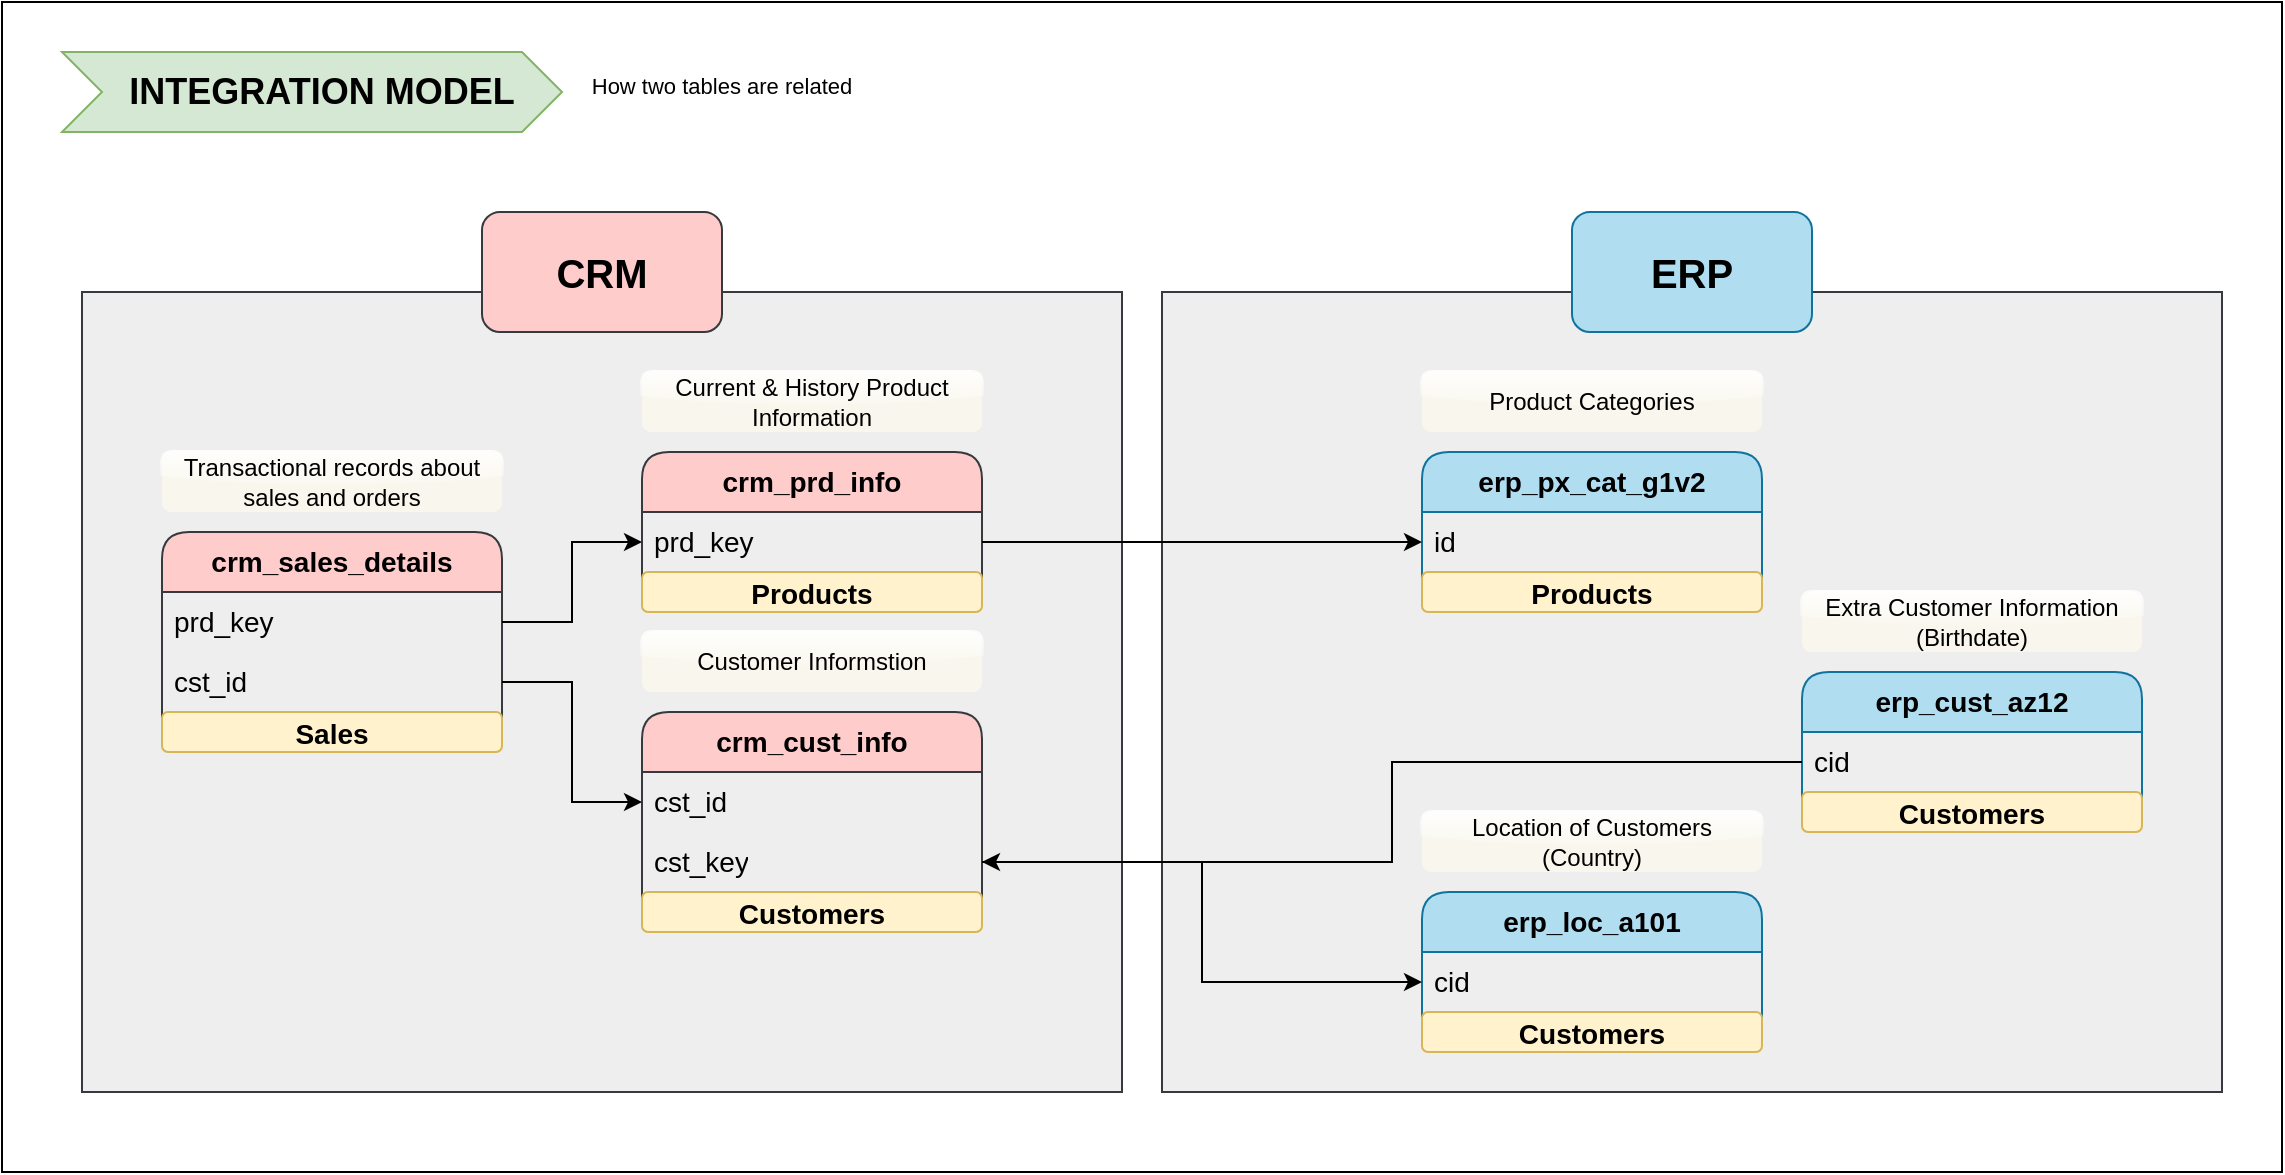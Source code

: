 <mxfile version="28.0.6">
  <diagram name="Page-1" id="_I9fZct2sAev_7LaQ4CM">
    <mxGraphModel dx="1231" dy="581" grid="1" gridSize="10" guides="1" tooltips="1" connect="1" arrows="1" fold="1" page="1" pageScale="1" pageWidth="1200" pageHeight="1920" math="0" shadow="0">
      <root>
        <mxCell id="0" />
        <mxCell id="1" parent="0" />
        <mxCell id="Ft-Jv2bdAWg3xhlpRPt0-1" value="" style="rounded=0;whiteSpace=wrap;html=1;" vertex="1" parent="1">
          <mxGeometry x="40" y="15" width="1140" height="585" as="geometry" />
        </mxCell>
        <mxCell id="xoIIDdaGF0mgVzuR2Qlp-13" value="" style="shape=step;perimeter=stepPerimeter;whiteSpace=wrap;html=1;fixedSize=1;fillColor=#d5e8d4;strokeColor=#82b366;" parent="1" vertex="1">
          <mxGeometry x="70" y="40" width="250" height="40" as="geometry" />
        </mxCell>
        <mxCell id="OrjkNM-9T2cvx1dsKVb5-52" value="" style="rounded=0;whiteSpace=wrap;html=1;fillColor=#eeeeee;strokeColor=#36393d;" parent="1" vertex="1">
          <mxGeometry x="620" y="160" width="530" height="400" as="geometry" />
        </mxCell>
        <mxCell id="OrjkNM-9T2cvx1dsKVb5-51" value="" style="rounded=0;whiteSpace=wrap;html=1;fillColor=#eeeeee;strokeColor=#36393d;" parent="1" vertex="1">
          <mxGeometry x="80" y="160" width="520" height="400" as="geometry" />
        </mxCell>
        <mxCell id="OrjkNM-9T2cvx1dsKVb5-13" value="crm_sales_details" style="swimlane;fontStyle=1;childLayout=stackLayout;horizontal=1;startSize=30;horizontalStack=0;resizeParent=1;resizeParentMax=0;resizeLast=0;collapsible=1;marginBottom=0;whiteSpace=wrap;html=1;rounded=1;fillColor=#ffcccc;strokeColor=#36393d;fontSize=14;" parent="1" vertex="1">
          <mxGeometry x="120" y="280" width="170" height="110" as="geometry" />
        </mxCell>
        <mxCell id="OrjkNM-9T2cvx1dsKVb5-14" value="prd_key" style="text;strokeColor=none;fillColor=none;align=left;verticalAlign=middle;spacingLeft=4;spacingRight=4;overflow=hidden;points=[[0,0.5],[1,0.5]];portConstraint=eastwest;rotatable=0;whiteSpace=wrap;html=1;fontSize=14;" parent="OrjkNM-9T2cvx1dsKVb5-13" vertex="1">
          <mxGeometry y="30" width="170" height="30" as="geometry" />
        </mxCell>
        <mxCell id="OrjkNM-9T2cvx1dsKVb5-15" value="cst_id" style="text;strokeColor=none;fillColor=none;align=left;verticalAlign=middle;spacingLeft=4;spacingRight=4;overflow=hidden;points=[[0,0.5],[1,0.5]];portConstraint=eastwest;rotatable=0;whiteSpace=wrap;html=1;fontSize=14;" parent="OrjkNM-9T2cvx1dsKVb5-13" vertex="1">
          <mxGeometry y="60" width="170" height="30" as="geometry" />
        </mxCell>
        <mxCell id="xoIIDdaGF0mgVzuR2Qlp-8" value="Sales" style="text;html=1;strokeColor=#d6b656;fillColor=#fff2cc;align=center;verticalAlign=middle;whiteSpace=wrap;overflow=hidden;rounded=1;fontSize=14;fontStyle=1" parent="OrjkNM-9T2cvx1dsKVb5-13" vertex="1">
          <mxGeometry y="90" width="170" height="20" as="geometry" />
        </mxCell>
        <mxCell id="OrjkNM-9T2cvx1dsKVb5-16" value="Transactional records about sales and orders" style="text;html=1;align=center;verticalAlign=middle;whiteSpace=wrap;rounded=1;fillColor=#f9f7ed;strokeColor=none;glass=1;" parent="1" vertex="1">
          <mxGeometry x="120" y="240" width="170" height="30" as="geometry" />
        </mxCell>
        <mxCell id="OrjkNM-9T2cvx1dsKVb5-17" value="crm_prd_info" style="swimlane;fontStyle=1;childLayout=stackLayout;horizontal=1;startSize=30;horizontalStack=0;resizeParent=1;resizeParentMax=0;resizeLast=0;collapsible=1;marginBottom=0;whiteSpace=wrap;html=1;rounded=1;fillColor=#ffcccc;strokeColor=#36393d;fontSize=14;" parent="1" vertex="1">
          <mxGeometry x="360" y="240" width="170" height="80" as="geometry" />
        </mxCell>
        <mxCell id="OrjkNM-9T2cvx1dsKVb5-18" value="prd_key" style="text;strokeColor=none;fillColor=none;align=left;verticalAlign=middle;spacingLeft=4;spacingRight=4;overflow=hidden;points=[[0,0.5],[1,0.5]];portConstraint=eastwest;rotatable=0;whiteSpace=wrap;html=1;fontSize=14;" parent="OrjkNM-9T2cvx1dsKVb5-17" vertex="1">
          <mxGeometry y="30" width="170" height="30" as="geometry" />
        </mxCell>
        <mxCell id="xoIIDdaGF0mgVzuR2Qlp-1" value="Products" style="text;html=1;strokeColor=#d6b656;fillColor=#fff2cc;align=center;verticalAlign=middle;whiteSpace=wrap;overflow=hidden;fontSize=14;fontStyle=1;rounded=1;" parent="OrjkNM-9T2cvx1dsKVb5-17" vertex="1">
          <mxGeometry y="60" width="170" height="20" as="geometry" />
        </mxCell>
        <mxCell id="OrjkNM-9T2cvx1dsKVb5-20" value="Current &amp;amp; History Product Information" style="text;html=1;align=center;verticalAlign=middle;whiteSpace=wrap;rounded=1;fillColor=#f9f7ed;strokeColor=none;glass=1;" parent="1" vertex="1">
          <mxGeometry x="360" y="200" width="170" height="30" as="geometry" />
        </mxCell>
        <mxCell id="OrjkNM-9T2cvx1dsKVb5-21" value="crm_cust_info" style="swimlane;fontStyle=1;childLayout=stackLayout;horizontal=1;startSize=30;horizontalStack=0;resizeParent=1;resizeParentMax=0;resizeLast=0;collapsible=1;marginBottom=0;whiteSpace=wrap;html=1;rounded=1;fillColor=#ffcccc;strokeColor=#36393d;fontSize=14;" parent="1" vertex="1">
          <mxGeometry x="360" y="370" width="170" height="110" as="geometry" />
        </mxCell>
        <mxCell id="OrjkNM-9T2cvx1dsKVb5-22" value="cst_id" style="text;strokeColor=none;fillColor=none;align=left;verticalAlign=middle;spacingLeft=4;spacingRight=4;overflow=hidden;points=[[0,0.5],[1,0.5]];portConstraint=eastwest;rotatable=0;whiteSpace=wrap;html=1;fontSize=14;" parent="OrjkNM-9T2cvx1dsKVb5-21" vertex="1">
          <mxGeometry y="30" width="170" height="30" as="geometry" />
        </mxCell>
        <mxCell id="OrjkNM-9T2cvx1dsKVb5-23" value="cst_key" style="text;strokeColor=none;fillColor=none;align=left;verticalAlign=middle;spacingLeft=4;spacingRight=4;overflow=hidden;points=[[0,0.5],[1,0.5]];portConstraint=eastwest;rotatable=0;whiteSpace=wrap;html=1;fontSize=14;" parent="OrjkNM-9T2cvx1dsKVb5-21" vertex="1">
          <mxGeometry y="60" width="170" height="30" as="geometry" />
        </mxCell>
        <mxCell id="xoIIDdaGF0mgVzuR2Qlp-7" value="Customers" style="text;html=1;strokeColor=#d6b656;fillColor=#fff2cc;align=center;verticalAlign=middle;whiteSpace=wrap;overflow=hidden;fontSize=14;fontStyle=1;rounded=1;" parent="OrjkNM-9T2cvx1dsKVb5-21" vertex="1">
          <mxGeometry y="90" width="170" height="20" as="geometry" />
        </mxCell>
        <mxCell id="OrjkNM-9T2cvx1dsKVb5-24" value="Customer Informstion" style="text;html=1;align=center;verticalAlign=middle;whiteSpace=wrap;rounded=1;fillColor=#f9f7ed;strokeColor=none;glass=1;" parent="1" vertex="1">
          <mxGeometry x="360" y="330" width="170" height="30" as="geometry" />
        </mxCell>
        <mxCell id="OrjkNM-9T2cvx1dsKVb5-25" value="" style="edgeStyle=orthogonalEdgeStyle;rounded=0;orthogonalLoop=1;jettySize=auto;html=1;" parent="1" source="OrjkNM-9T2cvx1dsKVb5-14" target="OrjkNM-9T2cvx1dsKVb5-18" edge="1">
          <mxGeometry relative="1" as="geometry">
            <mxPoint x="320" y="330" as="targetPoint" />
            <Array as="points">
              <mxPoint x="325" y="325" />
              <mxPoint x="325" y="285" />
            </Array>
          </mxGeometry>
        </mxCell>
        <mxCell id="OrjkNM-9T2cvx1dsKVb5-26" style="edgeStyle=orthogonalEdgeStyle;rounded=0;orthogonalLoop=1;jettySize=auto;html=1;entryX=0;entryY=0.5;entryDx=0;entryDy=0;" parent="1" source="OrjkNM-9T2cvx1dsKVb5-15" target="OrjkNM-9T2cvx1dsKVb5-22" edge="1">
          <mxGeometry relative="1" as="geometry" />
        </mxCell>
        <mxCell id="OrjkNM-9T2cvx1dsKVb5-33" value="erp_px_cat_g1v2" style="swimlane;fontStyle=1;childLayout=stackLayout;horizontal=1;startSize=30;horizontalStack=0;resizeParent=1;resizeParentMax=0;resizeLast=0;collapsible=1;marginBottom=0;whiteSpace=wrap;html=1;rounded=1;fillColor=#b1ddf0;strokeColor=#10739e;fontSize=14;align=center;" parent="1" vertex="1">
          <mxGeometry x="750" y="240" width="170" height="80" as="geometry" />
        </mxCell>
        <mxCell id="OrjkNM-9T2cvx1dsKVb5-34" value="id" style="text;strokeColor=none;fillColor=none;align=left;verticalAlign=middle;spacingLeft=4;spacingRight=4;overflow=hidden;points=[[0,0.5],[1,0.5]];portConstraint=eastwest;rotatable=0;whiteSpace=wrap;html=1;fontSize=14;" parent="OrjkNM-9T2cvx1dsKVb5-33" vertex="1">
          <mxGeometry y="30" width="170" height="30" as="geometry" />
        </mxCell>
        <mxCell id="xoIIDdaGF0mgVzuR2Qlp-4" value="Products" style="text;html=1;strokeColor=#d6b656;fillColor=#fff2cc;align=center;verticalAlign=middle;whiteSpace=wrap;overflow=hidden;fontSize=14;fontStyle=1;rounded=1;" parent="OrjkNM-9T2cvx1dsKVb5-33" vertex="1">
          <mxGeometry y="60" width="170" height="20" as="geometry" />
        </mxCell>
        <mxCell id="OrjkNM-9T2cvx1dsKVb5-35" value="Product Categories" style="text;html=1;align=center;verticalAlign=middle;whiteSpace=wrap;rounded=1;fillColor=#f9f7ed;strokeColor=none;glass=1;" parent="1" vertex="1">
          <mxGeometry x="750" y="200" width="170" height="30" as="geometry" />
        </mxCell>
        <mxCell id="OrjkNM-9T2cvx1dsKVb5-36" value="erp_cust_az12" style="swimlane;fontStyle=1;childLayout=stackLayout;horizontal=1;startSize=30;horizontalStack=0;resizeParent=1;resizeParentMax=0;resizeLast=0;collapsible=1;marginBottom=0;whiteSpace=wrap;html=1;rounded=1;fillColor=#b1ddf0;strokeColor=#10739e;fontSize=14;" parent="1" vertex="1">
          <mxGeometry x="940" y="350" width="170" height="80" as="geometry" />
        </mxCell>
        <mxCell id="OrjkNM-9T2cvx1dsKVb5-37" value="cid" style="text;strokeColor=none;fillColor=none;align=left;verticalAlign=middle;spacingLeft=4;spacingRight=4;overflow=hidden;points=[[0,0.5],[1,0.5]];portConstraint=eastwest;rotatable=0;whiteSpace=wrap;html=1;fontSize=14;" parent="OrjkNM-9T2cvx1dsKVb5-36" vertex="1">
          <mxGeometry y="30" width="170" height="30" as="geometry" />
        </mxCell>
        <mxCell id="xoIIDdaGF0mgVzuR2Qlp-5" value="Customers" style="text;html=1;strokeColor=#d6b656;fillColor=#fff2cc;align=center;verticalAlign=middle;whiteSpace=wrap;overflow=hidden;fontSize=14;fontStyle=1;rounded=1;" parent="OrjkNM-9T2cvx1dsKVb5-36" vertex="1">
          <mxGeometry y="60" width="170" height="20" as="geometry" />
        </mxCell>
        <mxCell id="OrjkNM-9T2cvx1dsKVb5-39" value="Extra Customer Information (Birthdate)" style="text;html=1;align=center;verticalAlign=middle;whiteSpace=wrap;rounded=1;fillColor=#f9f7ed;strokeColor=none;glass=1;" parent="1" vertex="1">
          <mxGeometry x="940" y="310" width="170" height="30" as="geometry" />
        </mxCell>
        <mxCell id="OrjkNM-9T2cvx1dsKVb5-45" style="edgeStyle=orthogonalEdgeStyle;rounded=0;orthogonalLoop=1;jettySize=auto;html=1;entryX=0;entryY=0.5;entryDx=0;entryDy=0;" parent="1" source="OrjkNM-9T2cvx1dsKVb5-18" target="OrjkNM-9T2cvx1dsKVb5-34" edge="1">
          <mxGeometry relative="1" as="geometry">
            <mxPoint x="560" y="285" as="targetPoint" />
          </mxGeometry>
        </mxCell>
        <mxCell id="OrjkNM-9T2cvx1dsKVb5-46" value="erp_loc_a101" style="swimlane;fontStyle=1;childLayout=stackLayout;horizontal=1;startSize=30;horizontalStack=0;resizeParent=1;resizeParentMax=0;resizeLast=0;collapsible=1;marginBottom=0;whiteSpace=wrap;html=1;rounded=1;fillColor=#b1ddf0;strokeColor=#10739e;fontSize=14;verticalAlign=middle;" parent="1" vertex="1">
          <mxGeometry x="750" y="460" width="170" height="80" as="geometry" />
        </mxCell>
        <mxCell id="OrjkNM-9T2cvx1dsKVb5-47" value="cid" style="text;strokeColor=none;fillColor=none;align=left;verticalAlign=middle;spacingLeft=4;spacingRight=4;overflow=hidden;points=[[0,0.5],[1,0.5]];portConstraint=eastwest;rotatable=0;whiteSpace=wrap;html=1;fontSize=14;" parent="OrjkNM-9T2cvx1dsKVb5-46" vertex="1">
          <mxGeometry y="30" width="170" height="30" as="geometry" />
        </mxCell>
        <mxCell id="xoIIDdaGF0mgVzuR2Qlp-6" value="Customers" style="text;html=1;strokeColor=#d6b656;fillColor=#fff2cc;align=center;verticalAlign=middle;whiteSpace=wrap;overflow=hidden;fontSize=14;fontStyle=1;rounded=1;" parent="OrjkNM-9T2cvx1dsKVb5-46" vertex="1">
          <mxGeometry y="60" width="170" height="20" as="geometry" />
        </mxCell>
        <mxCell id="OrjkNM-9T2cvx1dsKVb5-48" value="Location of Customers (Country)" style="text;html=1;align=center;verticalAlign=middle;whiteSpace=wrap;rounded=1;fillColor=#f9f7ed;strokeColor=none;glass=1;" parent="1" vertex="1">
          <mxGeometry x="750" y="420" width="170" height="30" as="geometry" />
        </mxCell>
        <mxCell id="OrjkNM-9T2cvx1dsKVb5-49" style="edgeStyle=orthogonalEdgeStyle;rounded=0;orthogonalLoop=1;jettySize=auto;html=1;entryX=0;entryY=0.5;entryDx=0;entryDy=0;" parent="1" source="OrjkNM-9T2cvx1dsKVb5-23" target="OrjkNM-9T2cvx1dsKVb5-47" edge="1">
          <mxGeometry relative="1" as="geometry" />
        </mxCell>
        <mxCell id="OrjkNM-9T2cvx1dsKVb5-50" style="edgeStyle=orthogonalEdgeStyle;rounded=0;orthogonalLoop=1;jettySize=auto;html=1;entryX=1;entryY=0.5;entryDx=0;entryDy=0;" parent="1" source="OrjkNM-9T2cvx1dsKVb5-37" target="OrjkNM-9T2cvx1dsKVb5-23" edge="1">
          <mxGeometry relative="1" as="geometry" />
        </mxCell>
        <mxCell id="OrjkNM-9T2cvx1dsKVb5-53" value="&lt;font style=&quot;font-size: 20px;&quot;&gt;&lt;b&gt;CRM&lt;/b&gt;&lt;/font&gt;" style="rounded=1;whiteSpace=wrap;html=1;fillColor=#ffcccc;strokeColor=#36393d;" parent="1" vertex="1">
          <mxGeometry x="280" y="120" width="120" height="60" as="geometry" />
        </mxCell>
        <mxCell id="OrjkNM-9T2cvx1dsKVb5-54" value="&lt;font style=&quot;font-size: 20px;&quot;&gt;&lt;b&gt;ERP&lt;/b&gt;&lt;/font&gt;" style="rounded=1;whiteSpace=wrap;html=1;fillColor=#b1ddf0;strokeColor=#10739e;" parent="1" vertex="1">
          <mxGeometry x="825" y="120" width="120" height="60" as="geometry" />
        </mxCell>
        <mxCell id="xoIIDdaGF0mgVzuR2Qlp-9" value="INTEGRATION MODEL" style="text;html=1;align=center;verticalAlign=middle;whiteSpace=wrap;rounded=0;fontStyle=1;fontSize=18;" parent="1" vertex="1">
          <mxGeometry x="70" y="45" width="260" height="30" as="geometry" />
        </mxCell>
        <mxCell id="xoIIDdaGF0mgVzuR2Qlp-10" value="&lt;font style=&quot;font-size: 11px; font-weight: normal;&quot;&gt;How two tables are related&lt;/font&gt;" style="text;html=1;align=center;verticalAlign=middle;whiteSpace=wrap;rounded=0;fontStyle=1;fontSize=18;" parent="1" vertex="1">
          <mxGeometry x="270" y="40" width="260" height="30" as="geometry" />
        </mxCell>
      </root>
    </mxGraphModel>
  </diagram>
</mxfile>
